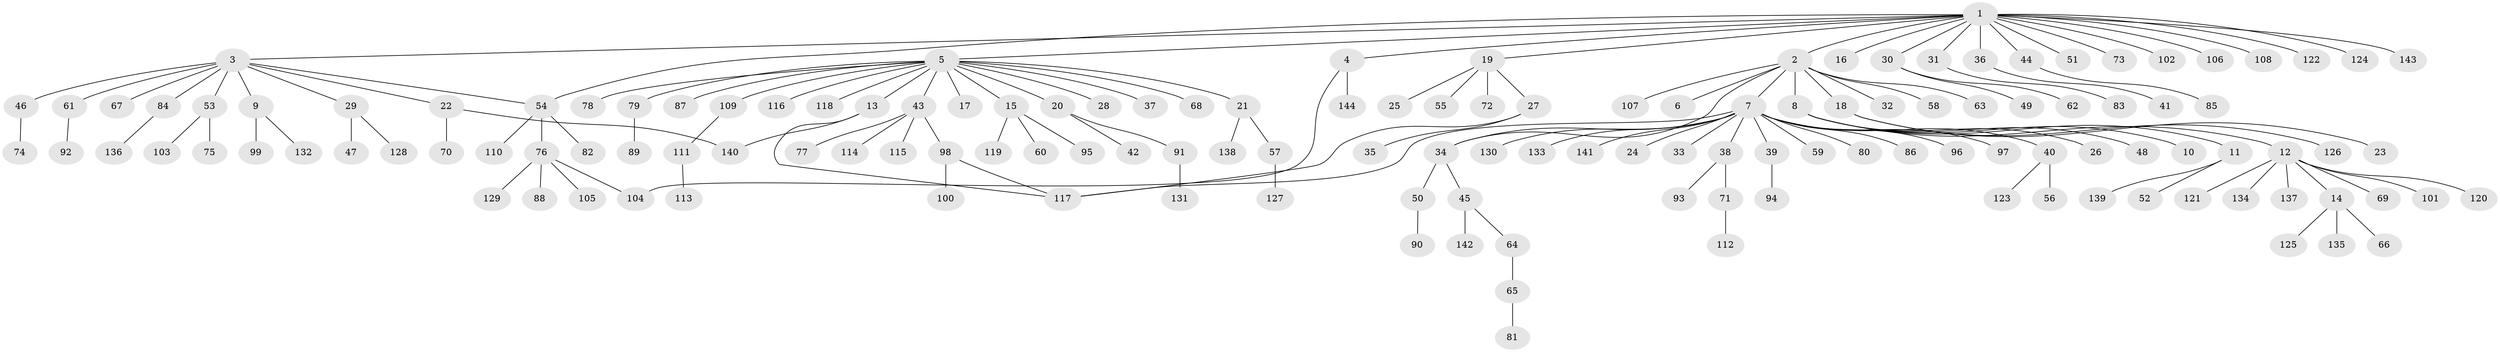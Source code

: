 // coarse degree distribution, {18: 0.00909090909090909, 9: 0.00909090909090909, 11: 0.00909090909090909, 3: 0.06363636363636363, 15: 0.01818181818181818, 5: 0.02727272727272727, 7: 0.00909090909090909, 1: 0.7, 2: 0.12727272727272726, 4: 0.01818181818181818, 8: 0.00909090909090909}
// Generated by graph-tools (version 1.1) at 2025/23/03/03/25 07:23:55]
// undirected, 144 vertices, 150 edges
graph export_dot {
graph [start="1"]
  node [color=gray90,style=filled];
  1;
  2;
  3;
  4;
  5;
  6;
  7;
  8;
  9;
  10;
  11;
  12;
  13;
  14;
  15;
  16;
  17;
  18;
  19;
  20;
  21;
  22;
  23;
  24;
  25;
  26;
  27;
  28;
  29;
  30;
  31;
  32;
  33;
  34;
  35;
  36;
  37;
  38;
  39;
  40;
  41;
  42;
  43;
  44;
  45;
  46;
  47;
  48;
  49;
  50;
  51;
  52;
  53;
  54;
  55;
  56;
  57;
  58;
  59;
  60;
  61;
  62;
  63;
  64;
  65;
  66;
  67;
  68;
  69;
  70;
  71;
  72;
  73;
  74;
  75;
  76;
  77;
  78;
  79;
  80;
  81;
  82;
  83;
  84;
  85;
  86;
  87;
  88;
  89;
  90;
  91;
  92;
  93;
  94;
  95;
  96;
  97;
  98;
  99;
  100;
  101;
  102;
  103;
  104;
  105;
  106;
  107;
  108;
  109;
  110;
  111;
  112;
  113;
  114;
  115;
  116;
  117;
  118;
  119;
  120;
  121;
  122;
  123;
  124;
  125;
  126;
  127;
  128;
  129;
  130;
  131;
  132;
  133;
  134;
  135;
  136;
  137;
  138;
  139;
  140;
  141;
  142;
  143;
  144;
  1 -- 2;
  1 -- 3;
  1 -- 4;
  1 -- 5;
  1 -- 16;
  1 -- 19;
  1 -- 30;
  1 -- 31;
  1 -- 36;
  1 -- 44;
  1 -- 51;
  1 -- 54;
  1 -- 73;
  1 -- 102;
  1 -- 106;
  1 -- 108;
  1 -- 122;
  1 -- 124;
  1 -- 143;
  2 -- 6;
  2 -- 7;
  2 -- 8;
  2 -- 18;
  2 -- 32;
  2 -- 34;
  2 -- 58;
  2 -- 63;
  2 -- 107;
  3 -- 9;
  3 -- 22;
  3 -- 29;
  3 -- 46;
  3 -- 53;
  3 -- 54;
  3 -- 61;
  3 -- 67;
  3 -- 84;
  4 -- 104;
  4 -- 144;
  5 -- 13;
  5 -- 15;
  5 -- 17;
  5 -- 20;
  5 -- 21;
  5 -- 28;
  5 -- 37;
  5 -- 43;
  5 -- 68;
  5 -- 78;
  5 -- 79;
  5 -- 87;
  5 -- 109;
  5 -- 116;
  5 -- 118;
  7 -- 24;
  7 -- 33;
  7 -- 34;
  7 -- 38;
  7 -- 39;
  7 -- 40;
  7 -- 59;
  7 -- 80;
  7 -- 86;
  7 -- 96;
  7 -- 97;
  7 -- 117;
  7 -- 130;
  7 -- 133;
  7 -- 141;
  8 -- 10;
  8 -- 11;
  8 -- 12;
  8 -- 26;
  8 -- 48;
  9 -- 99;
  9 -- 132;
  11 -- 52;
  11 -- 139;
  12 -- 14;
  12 -- 69;
  12 -- 101;
  12 -- 120;
  12 -- 121;
  12 -- 134;
  12 -- 137;
  13 -- 117;
  13 -- 140;
  14 -- 66;
  14 -- 125;
  14 -- 135;
  15 -- 60;
  15 -- 95;
  15 -- 119;
  18 -- 23;
  18 -- 126;
  19 -- 25;
  19 -- 27;
  19 -- 55;
  19 -- 72;
  20 -- 42;
  20 -- 91;
  21 -- 57;
  21 -- 138;
  22 -- 70;
  22 -- 140;
  27 -- 35;
  27 -- 117;
  29 -- 47;
  29 -- 128;
  30 -- 49;
  30 -- 62;
  31 -- 83;
  34 -- 45;
  34 -- 50;
  36 -- 41;
  38 -- 71;
  38 -- 93;
  39 -- 94;
  40 -- 56;
  40 -- 123;
  43 -- 77;
  43 -- 98;
  43 -- 114;
  43 -- 115;
  44 -- 85;
  45 -- 64;
  45 -- 142;
  46 -- 74;
  50 -- 90;
  53 -- 75;
  53 -- 103;
  54 -- 76;
  54 -- 82;
  54 -- 110;
  57 -- 127;
  61 -- 92;
  64 -- 65;
  65 -- 81;
  71 -- 112;
  76 -- 88;
  76 -- 104;
  76 -- 105;
  76 -- 129;
  79 -- 89;
  84 -- 136;
  91 -- 131;
  98 -- 100;
  98 -- 117;
  109 -- 111;
  111 -- 113;
}
